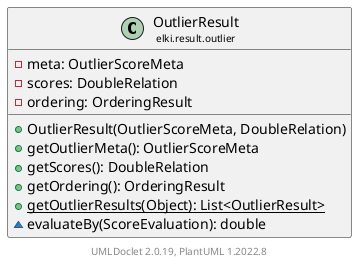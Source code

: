 @startuml
    remove .*\.(Instance|Par|Parameterizer|Factory)$
    set namespaceSeparator none
    hide empty fields
    hide empty methods

    class "<size:14>OutlierResult\n<size:10>elki.result.outlier" as elki.result.outlier.OutlierResult [[OutlierResult.html]] {
        -meta: OutlierScoreMeta
        -scores: DoubleRelation
        -ordering: OrderingResult
        +OutlierResult(OutlierScoreMeta, DoubleRelation)
        +getOutlierMeta(): OutlierScoreMeta
        +getScores(): DoubleRelation
        +getOrdering(): OrderingResult
        {static} +getOutlierResults(Object): List<OutlierResult>
        ~evaluateBy(ScoreEvaluation): double
    }

    center footer UMLDoclet 2.0.19, PlantUML 1.2022.8
@enduml
